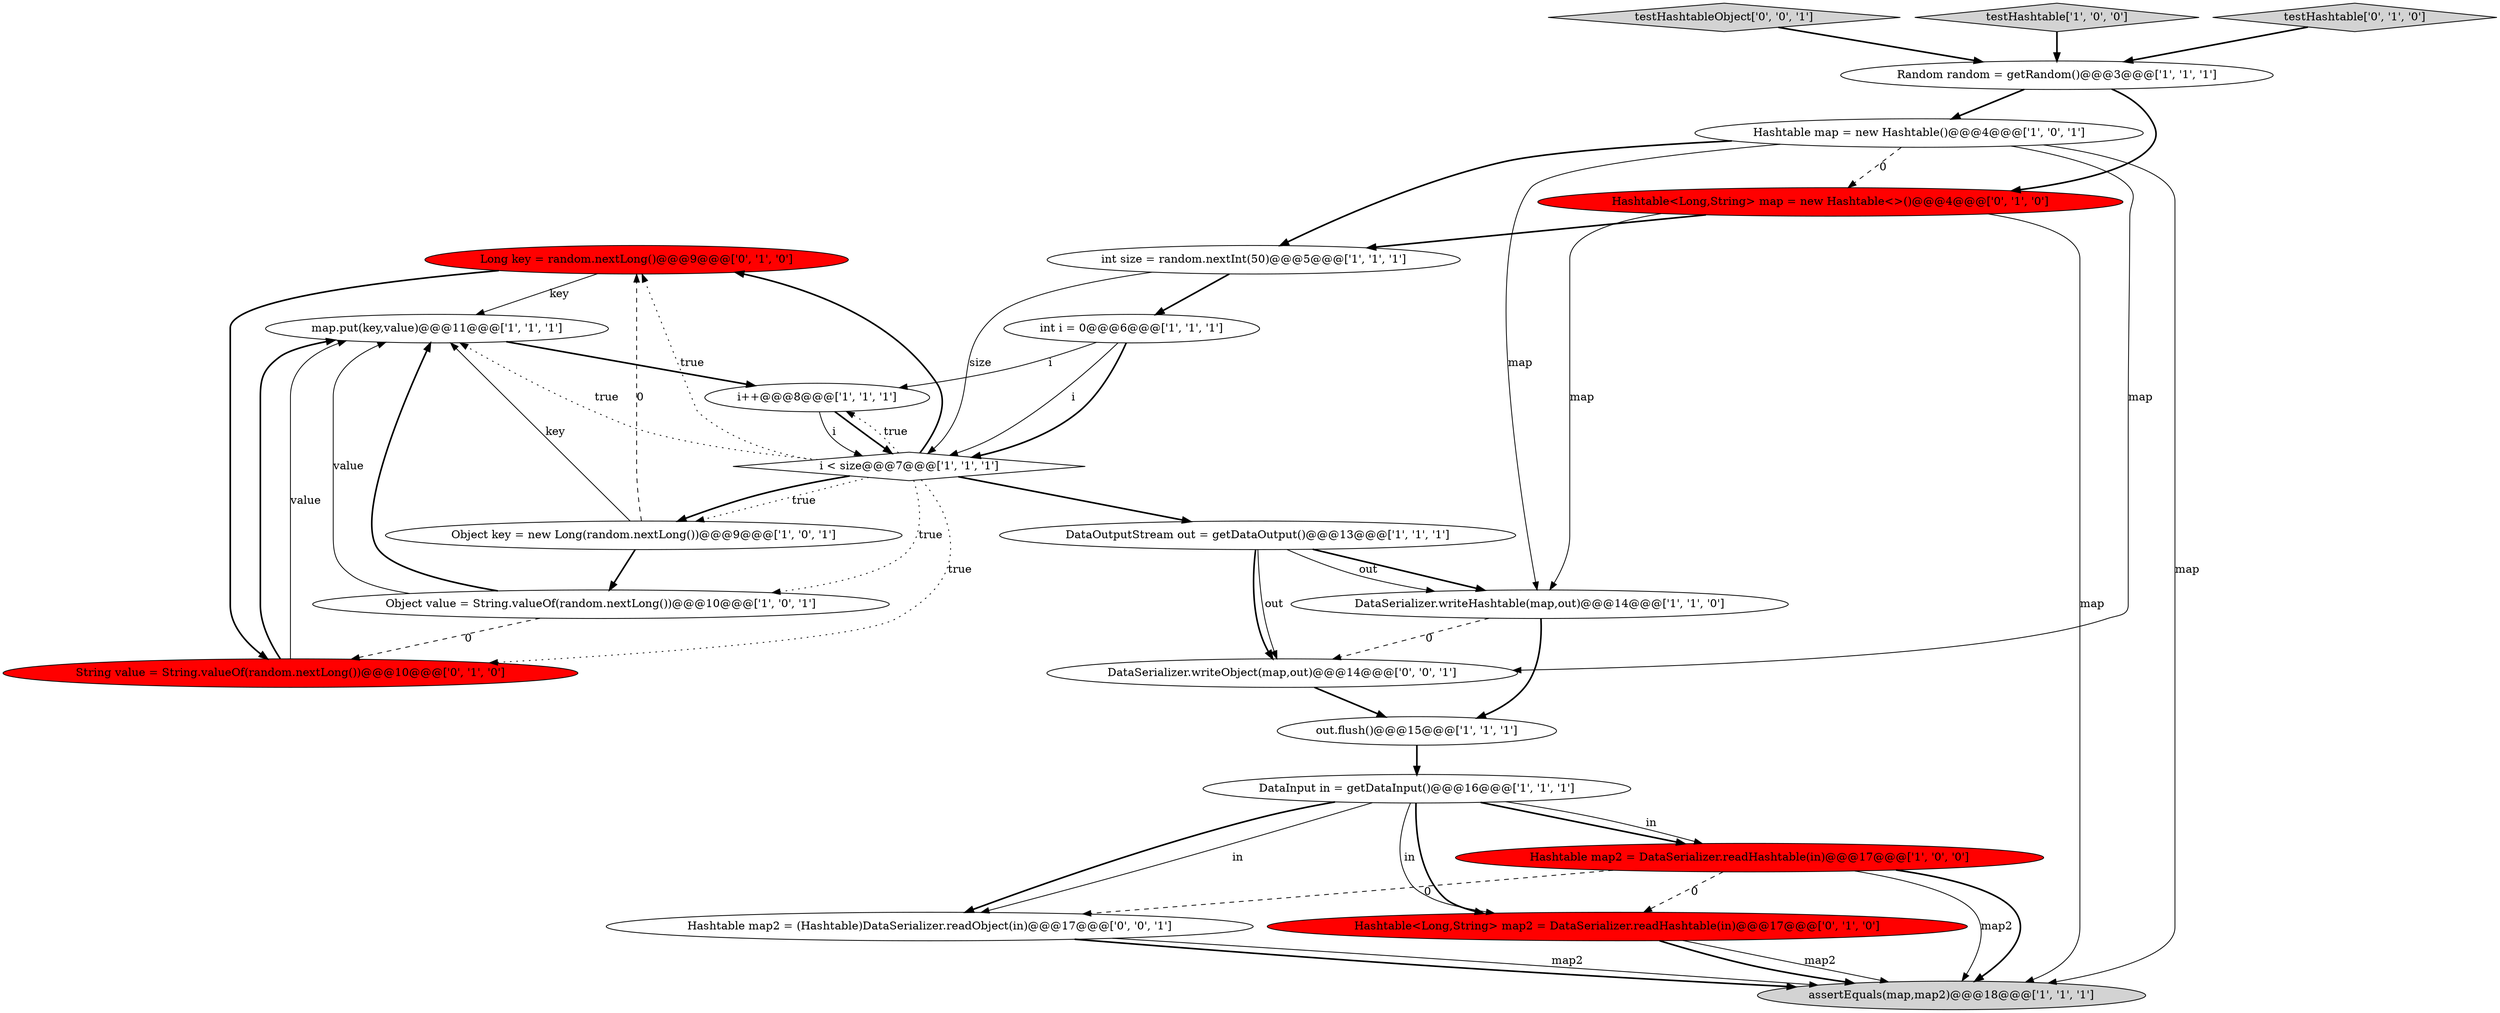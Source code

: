 digraph {
18 [style = filled, label = "Long key = random.nextLong()@@@9@@@['0', '1', '0']", fillcolor = red, shape = ellipse image = "AAA1AAABBB2BBB"];
14 [style = filled, label = "assertEquals(map,map2)@@@18@@@['1', '1', '1']", fillcolor = lightgray, shape = ellipse image = "AAA0AAABBB1BBB"];
9 [style = filled, label = "map.put(key,value)@@@11@@@['1', '1', '1']", fillcolor = white, shape = ellipse image = "AAA0AAABBB1BBB"];
3 [style = filled, label = "DataSerializer.writeHashtable(map,out)@@@14@@@['1', '1', '0']", fillcolor = white, shape = ellipse image = "AAA0AAABBB1BBB"];
22 [style = filled, label = "testHashtableObject['0', '0', '1']", fillcolor = lightgray, shape = diamond image = "AAA0AAABBB3BBB"];
4 [style = filled, label = "i++@@@8@@@['1', '1', '1']", fillcolor = white, shape = ellipse image = "AAA0AAABBB1BBB"];
11 [style = filled, label = "DataInput in = getDataInput()@@@16@@@['1', '1', '1']", fillcolor = white, shape = ellipse image = "AAA0AAABBB1BBB"];
0 [style = filled, label = "Hashtable map2 = DataSerializer.readHashtable(in)@@@17@@@['1', '0', '0']", fillcolor = red, shape = ellipse image = "AAA1AAABBB1BBB"];
15 [style = filled, label = "Object key = new Long(random.nextLong())@@@9@@@['1', '0', '1']", fillcolor = white, shape = ellipse image = "AAA0AAABBB1BBB"];
7 [style = filled, label = "i < size@@@7@@@['1', '1', '1']", fillcolor = white, shape = diamond image = "AAA0AAABBB1BBB"];
12 [style = filled, label = "Hashtable map = new Hashtable()@@@4@@@['1', '0', '1']", fillcolor = white, shape = ellipse image = "AAA0AAABBB1BBB"];
23 [style = filled, label = "Hashtable map2 = (Hashtable)DataSerializer.readObject(in)@@@17@@@['0', '0', '1']", fillcolor = white, shape = ellipse image = "AAA0AAABBB3BBB"];
1 [style = filled, label = "Random random = getRandom()@@@3@@@['1', '1', '1']", fillcolor = white, shape = ellipse image = "AAA0AAABBB1BBB"];
13 [style = filled, label = "DataOutputStream out = getDataOutput()@@@13@@@['1', '1', '1']", fillcolor = white, shape = ellipse image = "AAA0AAABBB1BBB"];
16 [style = filled, label = "Hashtable<Long,String> map = new Hashtable<>()@@@4@@@['0', '1', '0']", fillcolor = red, shape = ellipse image = "AAA1AAABBB2BBB"];
10 [style = filled, label = "int size = random.nextInt(50)@@@5@@@['1', '1', '1']", fillcolor = white, shape = ellipse image = "AAA0AAABBB1BBB"];
6 [style = filled, label = "int i = 0@@@6@@@['1', '1', '1']", fillcolor = white, shape = ellipse image = "AAA0AAABBB1BBB"];
2 [style = filled, label = "testHashtable['1', '0', '0']", fillcolor = lightgray, shape = diamond image = "AAA0AAABBB1BBB"];
5 [style = filled, label = "out.flush()@@@15@@@['1', '1', '1']", fillcolor = white, shape = ellipse image = "AAA0AAABBB1BBB"];
8 [style = filled, label = "Object value = String.valueOf(random.nextLong())@@@10@@@['1', '0', '1']", fillcolor = white, shape = ellipse image = "AAA0AAABBB1BBB"];
20 [style = filled, label = "String value = String.valueOf(random.nextLong())@@@10@@@['0', '1', '0']", fillcolor = red, shape = ellipse image = "AAA1AAABBB2BBB"];
21 [style = filled, label = "DataSerializer.writeObject(map,out)@@@14@@@['0', '0', '1']", fillcolor = white, shape = ellipse image = "AAA0AAABBB3BBB"];
19 [style = filled, label = "Hashtable<Long,String> map2 = DataSerializer.readHashtable(in)@@@17@@@['0', '1', '0']", fillcolor = red, shape = ellipse image = "AAA1AAABBB2BBB"];
17 [style = filled, label = "testHashtable['0', '1', '0']", fillcolor = lightgray, shape = diamond image = "AAA0AAABBB2BBB"];
7->13 [style = bold, label=""];
4->7 [style = solid, label="i"];
8->9 [style = solid, label="value"];
6->4 [style = solid, label="i"];
17->1 [style = bold, label=""];
13->21 [style = solid, label="out"];
16->14 [style = solid, label="map"];
20->9 [style = bold, label=""];
16->10 [style = bold, label=""];
10->7 [style = solid, label="size"];
20->9 [style = solid, label="value"];
2->1 [style = bold, label=""];
12->16 [style = dashed, label="0"];
0->19 [style = dashed, label="0"];
3->21 [style = dashed, label="0"];
9->4 [style = bold, label=""];
16->3 [style = solid, label="map"];
0->23 [style = dashed, label="0"];
15->18 [style = dashed, label="0"];
8->20 [style = dashed, label="0"];
15->9 [style = solid, label="key"];
18->9 [style = solid, label="key"];
7->9 [style = dotted, label="true"];
6->7 [style = solid, label="i"];
11->19 [style = bold, label=""];
7->15 [style = dotted, label="true"];
10->6 [style = bold, label=""];
4->7 [style = bold, label=""];
0->14 [style = solid, label="map2"];
7->20 [style = dotted, label="true"];
23->14 [style = bold, label=""];
21->5 [style = bold, label=""];
18->20 [style = bold, label=""];
3->5 [style = bold, label=""];
12->10 [style = bold, label=""];
11->0 [style = bold, label=""];
0->14 [style = bold, label=""];
19->14 [style = bold, label=""];
13->3 [style = bold, label=""];
1->16 [style = bold, label=""];
12->14 [style = solid, label="map"];
19->14 [style = solid, label="map2"];
12->21 [style = solid, label="map"];
7->4 [style = dotted, label="true"];
8->9 [style = bold, label=""];
1->12 [style = bold, label=""];
12->3 [style = solid, label="map"];
7->18 [style = bold, label=""];
7->18 [style = dotted, label="true"];
7->15 [style = bold, label=""];
11->0 [style = solid, label="in"];
5->11 [style = bold, label=""];
22->1 [style = bold, label=""];
11->19 [style = solid, label="in"];
13->3 [style = solid, label="out"];
23->14 [style = solid, label="map2"];
6->7 [style = bold, label=""];
13->21 [style = bold, label=""];
7->8 [style = dotted, label="true"];
11->23 [style = bold, label=""];
15->8 [style = bold, label=""];
11->23 [style = solid, label="in"];
}
